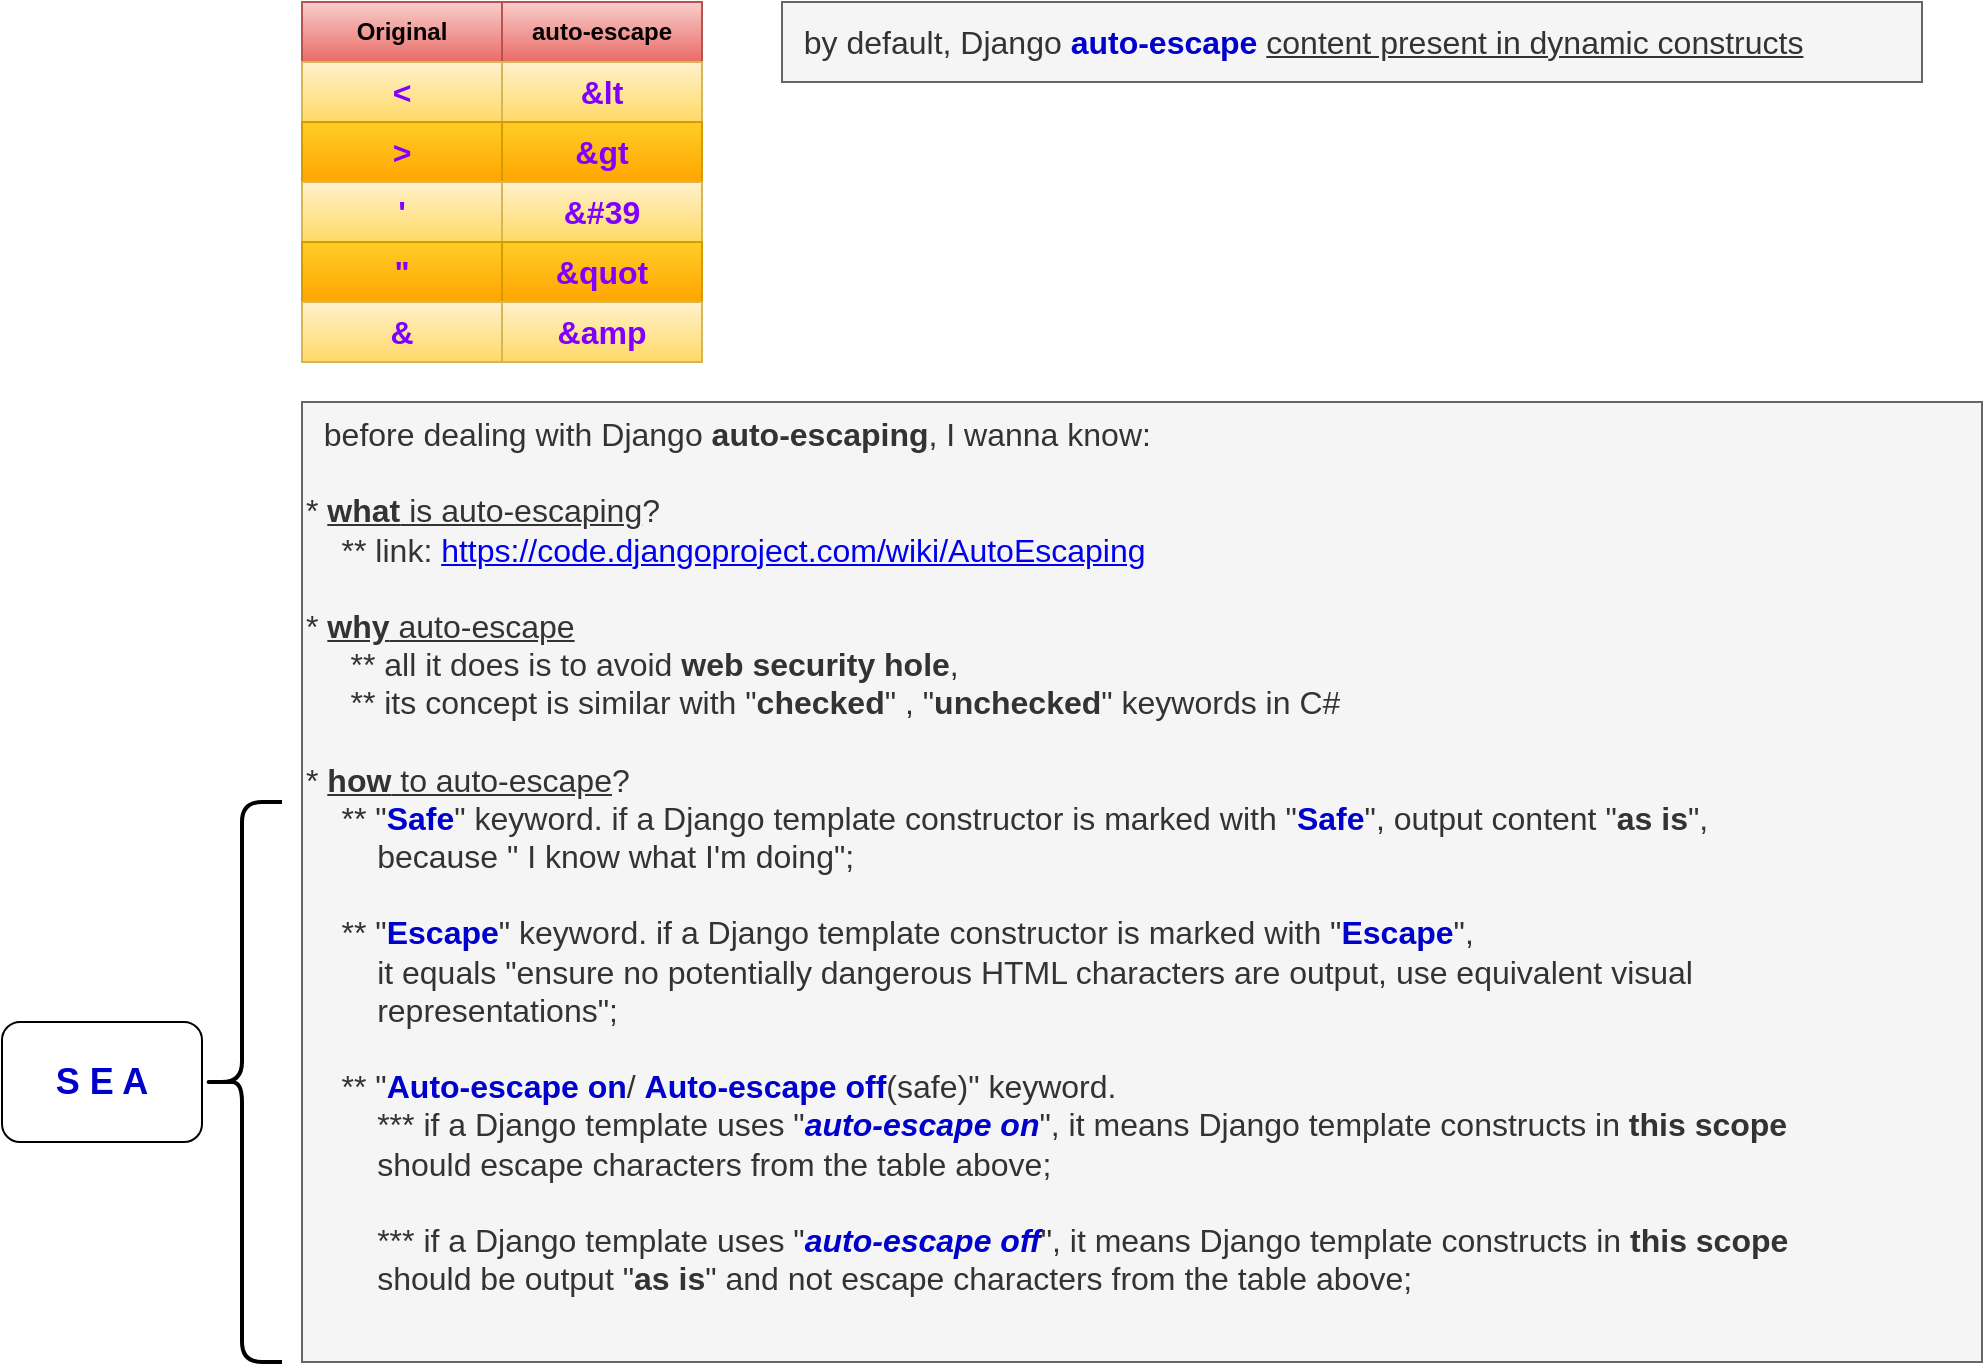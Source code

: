 <mxfile version="12.2.4" pages="1"><diagram id="PYsjEspyhqD2JvTnvMGv" name="Page-1"><mxGraphModel dx="546" dy="592" grid="1" gridSize="10" guides="1" tooltips="1" connect="1" arrows="1" fold="1" page="1" pageScale="1" pageWidth="1100" pageHeight="850" math="0" shadow="0"><root><mxCell id="0"/><mxCell id="1" parent="0"/><mxCell id="16" value="&amp;nbsp; by default, Django &lt;b&gt;&lt;font color=&quot;#0000cc&quot;&gt;auto-escape&lt;/font&gt;&lt;/b&gt; &lt;u&gt;content present in dynamic constructs&lt;/u&gt;" style="text;html=1;strokeColor=#666666;fillColor=#f5f5f5;align=left;verticalAlign=middle;whiteSpace=wrap;rounded=0;fontSize=16;fontColor=#333333;" parent="1" vertex="1"><mxGeometry x="440" y="40" width="570" height="40" as="geometry"/></mxCell><mxCell id="18" value="&amp;nbsp; before dealing with Django &lt;b&gt;auto-escaping&lt;/b&gt;, I wanna know:&lt;br&gt;&lt;br&gt;* &lt;u&gt;&lt;b&gt;what&lt;/b&gt; is auto-escaping&lt;/u&gt;?&lt;br&gt;&amp;nbsp; &amp;nbsp; ** link:&amp;nbsp;&lt;a href=&quot;https://code.djangoproject.com/wiki/AutoEscaping&quot;&gt;https://code.djangoproject.com/wiki/AutoEscaping&lt;/a&gt;&lt;br&gt;&lt;br&gt;* &lt;u&gt;&lt;b&gt;why&lt;/b&gt; auto-escape&lt;/u&gt;&lt;br&gt;&amp;nbsp; &amp;nbsp; &amp;nbsp;** all it does is to avoid &lt;b&gt;web security hole&lt;/b&gt;,&lt;br&gt;&amp;nbsp; &amp;nbsp; &amp;nbsp;** its concept is similar with &quot;&lt;b&gt;checked&lt;/b&gt;&quot; , &quot;&lt;b&gt;unchecked&lt;/b&gt;&quot; keywords in C#&lt;br&gt;&lt;br&gt;* &lt;u&gt;&lt;b&gt;how&lt;/b&gt; to auto-escape&lt;/u&gt;?&lt;br&gt;&amp;nbsp; &amp;nbsp; ** &quot;&lt;b&gt;&lt;font color=&quot;#0000cc&quot;&gt;Safe&lt;/font&gt;&lt;/b&gt;&quot; keyword. if a Django template constructor is marked with &quot;&lt;b&gt;&lt;font color=&quot;#0000cc&quot;&gt;Safe&lt;/font&gt;&lt;/b&gt;&quot;, output content &quot;&lt;b&gt;as is&lt;/b&gt;&quot;, &lt;br&gt;&amp;nbsp; &amp;nbsp; &amp;nbsp; &amp;nbsp; because &quot; I know what I'm doing&quot;;&lt;br&gt;&amp;nbsp;&lt;br&gt;&amp;nbsp; &amp;nbsp; ** &quot;&lt;b&gt;&lt;font color=&quot;#0000cc&quot;&gt;Escape&lt;/font&gt;&lt;/b&gt;&quot; keyword. if a Django template constructor is marked with &quot;&lt;b&gt;&lt;font color=&quot;#0000cc&quot;&gt;Escape&lt;/font&gt;&lt;/b&gt;&quot;,&lt;br&gt;&amp;nbsp; &amp;nbsp; &amp;nbsp; &amp;nbsp; it equals &quot;ensure no potentially dangerous HTML characters are output, use equivalent visual &lt;br&gt;&amp;nbsp; &amp;nbsp; &amp;nbsp; &amp;nbsp; representations&quot;;&lt;br&gt;&lt;br&gt;&amp;nbsp; &amp;nbsp; ** &quot;&lt;b&gt;&lt;font color=&quot;#0000cc&quot;&gt;Auto-escape on&lt;/font&gt;&lt;/b&gt;/ &lt;b&gt;&lt;font color=&quot;#0000cc&quot;&gt;Auto-escape off&lt;/font&gt;&lt;/b&gt;(safe)&quot; keyword. &lt;br&gt;&amp;nbsp; &amp;nbsp; &amp;nbsp; &amp;nbsp; *** if a Django template uses &quot;&lt;b&gt;&lt;font color=&quot;#0000cc&quot;&gt;&lt;i&gt;auto-escape on&lt;/i&gt;&lt;/font&gt;&lt;/b&gt;&quot;, it means Django template constructs in &lt;b&gt;this scope&lt;/b&gt;&amp;nbsp;&lt;br&gt;&amp;nbsp; &amp;nbsp; &amp;nbsp; &amp;nbsp; should escape characters from the table above;&lt;br&gt;&lt;br&gt;&amp;nbsp; &amp;nbsp; &amp;nbsp; &amp;nbsp; *** if a Django template uses &quot;&lt;b&gt;&lt;font color=&quot;#0000cc&quot;&gt;&lt;i&gt;auto-escape off&lt;/i&gt;&lt;/font&gt;&lt;/b&gt;&quot;, it means Django template constructs in &lt;b&gt;this scope&lt;/b&gt;&amp;nbsp;&lt;br&gt;&amp;nbsp; &amp;nbsp; &amp;nbsp; &amp;nbsp; should be output &quot;&lt;b&gt;as is&lt;/b&gt;&quot; and not escape characters from the table above;" style="text;html=1;strokeColor=#666666;fillColor=#f5f5f5;align=left;verticalAlign=top;whiteSpace=wrap;rounded=0;fontSize=16;fontColor=#333333;" parent="1" vertex="1"><mxGeometry x="200" y="240" width="840" height="480" as="geometry"/></mxCell><mxCell id="19" value="" style="shape=curlyBracket;whiteSpace=wrap;html=1;rounded=1;fontStyle=0;strokeWidth=2;" parent="1" vertex="1"><mxGeometry x="150" y="440" width="40" height="280" as="geometry"/></mxCell><mxCell id="20" value="" style="group" parent="1" vertex="1" connectable="0"><mxGeometry x="200" y="40" width="200" height="180" as="geometry"/></mxCell><mxCell id="3" value="Original" style="text;html=1;strokeColor=#b85450;fillColor=#f8cecc;align=center;verticalAlign=middle;whiteSpace=wrap;rounded=0;fontStyle=1;gradientColor=#ea6b66;" parent="20" vertex="1"><mxGeometry width="100" height="30" as="geometry"/></mxCell><mxCell id="4" value="auto-escape" style="text;html=1;strokeColor=#b85450;fillColor=#f8cecc;align=center;verticalAlign=middle;whiteSpace=wrap;rounded=0;fontStyle=1;gradientColor=#ea6b66;" parent="20" vertex="1"><mxGeometry x="100" width="100" height="30" as="geometry"/></mxCell><mxCell id="5" value="&lt;span style=&quot;font-size: 16px;&quot;&gt;&amp;lt;&lt;/span&gt;" style="text;html=1;strokeColor=#d6b656;fillColor=#fff2cc;align=center;verticalAlign=middle;whiteSpace=wrap;rounded=0;fontStyle=1;gradientColor=#ffd966;fontColor=#7F00FF;fontSize=16;" parent="20" vertex="1"><mxGeometry y="30" width="100" height="30" as="geometry"/></mxCell><mxCell id="6" value="&amp;amp;lt" style="text;html=1;strokeColor=#d6b656;fillColor=#fff2cc;align=center;verticalAlign=middle;whiteSpace=wrap;rounded=0;fontStyle=1;gradientColor=#ffd966;fontColor=#7F00FF;fontSize=16;" parent="20" vertex="1"><mxGeometry x="100" y="30" width="100" height="30" as="geometry"/></mxCell><mxCell id="7" value="&amp;gt;" style="text;html=1;strokeColor=#d79b00;fillColor=#ffcd28;align=center;verticalAlign=middle;whiteSpace=wrap;rounded=0;fontStyle=1;gradientColor=#ffa500;fontColor=#7F00FF;fontSize=16;" parent="20" vertex="1"><mxGeometry y="60" width="100" height="30" as="geometry"/></mxCell><mxCell id="8" value="&amp;amp;gt" style="text;html=1;strokeColor=#d79b00;fillColor=#ffcd28;align=center;verticalAlign=middle;whiteSpace=wrap;rounded=0;fontStyle=1;gradientColor=#ffa500;fontColor=#7F00FF;fontSize=16;" parent="20" vertex="1"><mxGeometry x="100" y="60" width="100" height="30" as="geometry"/></mxCell><mxCell id="9" value="&lt;span style=&quot;font-size: 16px;&quot;&gt;'&lt;/span&gt;" style="text;html=1;strokeColor=#d6b656;fillColor=#fff2cc;align=center;verticalAlign=middle;whiteSpace=wrap;rounded=0;fontStyle=1;gradientColor=#ffd966;fontColor=#7F00FF;fontSize=16;" parent="20" vertex="1"><mxGeometry y="90" width="100" height="30" as="geometry"/></mxCell><mxCell id="10" value="&amp;amp;#39" style="text;html=1;strokeColor=#d6b656;fillColor=#fff2cc;align=center;verticalAlign=middle;whiteSpace=wrap;rounded=0;fontStyle=1;gradientColor=#ffd966;fontColor=#7F00FF;fontSize=16;" parent="20" vertex="1"><mxGeometry x="100" y="90" width="100" height="30" as="geometry"/></mxCell><mxCell id="11" value="&quot;" style="text;html=1;strokeColor=#d79b00;fillColor=#ffcd28;align=center;verticalAlign=middle;whiteSpace=wrap;rounded=0;fontStyle=1;gradientColor=#ffa500;fontColor=#7F00FF;fontSize=16;" parent="20" vertex="1"><mxGeometry y="120" width="100" height="30" as="geometry"/></mxCell><mxCell id="12" value="&amp;amp;quot" style="text;html=1;strokeColor=#d79b00;fillColor=#ffcd28;align=center;verticalAlign=middle;whiteSpace=wrap;rounded=0;fontStyle=1;gradientColor=#ffa500;fontColor=#7F00FF;fontSize=16;" parent="20" vertex="1"><mxGeometry x="100" y="120" width="100" height="30" as="geometry"/></mxCell><mxCell id="13" value="&amp;amp;" style="text;html=1;strokeColor=#d6b656;fillColor=#fff2cc;align=center;verticalAlign=middle;whiteSpace=wrap;rounded=0;fontStyle=1;gradientColor=#ffd966;fontColor=#7F00FF;fontSize=16;" parent="20" vertex="1"><mxGeometry y="150" width="100" height="30" as="geometry"/></mxCell><mxCell id="14" value="&amp;amp;amp" style="text;html=1;strokeColor=#d6b656;fillColor=#fff2cc;align=center;verticalAlign=middle;whiteSpace=wrap;rounded=0;fontStyle=1;gradientColor=#ffd966;fontColor=#7F00FF;fontSize=16;" parent="20" vertex="1"><mxGeometry x="100" y="150" width="100" height="30" as="geometry"/></mxCell><mxCell id="21" value="&lt;font color=&quot;#0000cc&quot;&gt;S E A&lt;/font&gt;" style="rounded=1;whiteSpace=wrap;html=1;strokeWidth=1;align=center;fontStyle=1;fontSize=18;" parent="1" vertex="1"><mxGeometry x="50" y="550" width="100" height="60" as="geometry"/></mxCell></root></mxGraphModel></diagram></mxfile>